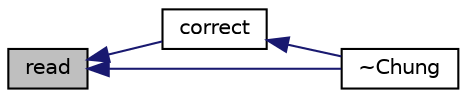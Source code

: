 digraph "read"
{
  bgcolor="transparent";
  edge [fontname="Helvetica",fontsize="10",labelfontname="Helvetica",labelfontsize="10"];
  node [fontname="Helvetica",fontsize="10",shape=record];
  rankdir="LR";
  Node28 [label="read",height=0.2,width=0.4,color="black", fillcolor="grey75", style="filled", fontcolor="black"];
  Node28 -> Node29 [dir="back",color="midnightblue",fontsize="10",style="solid",fontname="Helvetica"];
  Node29 [label="correct",height=0.2,width=0.4,color="black",URL="$a30981.html#a3ae44b28050c3aa494c1d8e18cf618c1",tooltip="Correct the Chung compressibility. "];
  Node29 -> Node30 [dir="back",color="midnightblue",fontsize="10",style="solid",fontname="Helvetica"];
  Node30 [label="~Chung",height=0.2,width=0.4,color="black",URL="$a30981.html#a1ed2ba9bcee2b5f76ecce5f2acfec832",tooltip="Destructor. "];
  Node28 -> Node30 [dir="back",color="midnightblue",fontsize="10",style="solid",fontname="Helvetica"];
}
